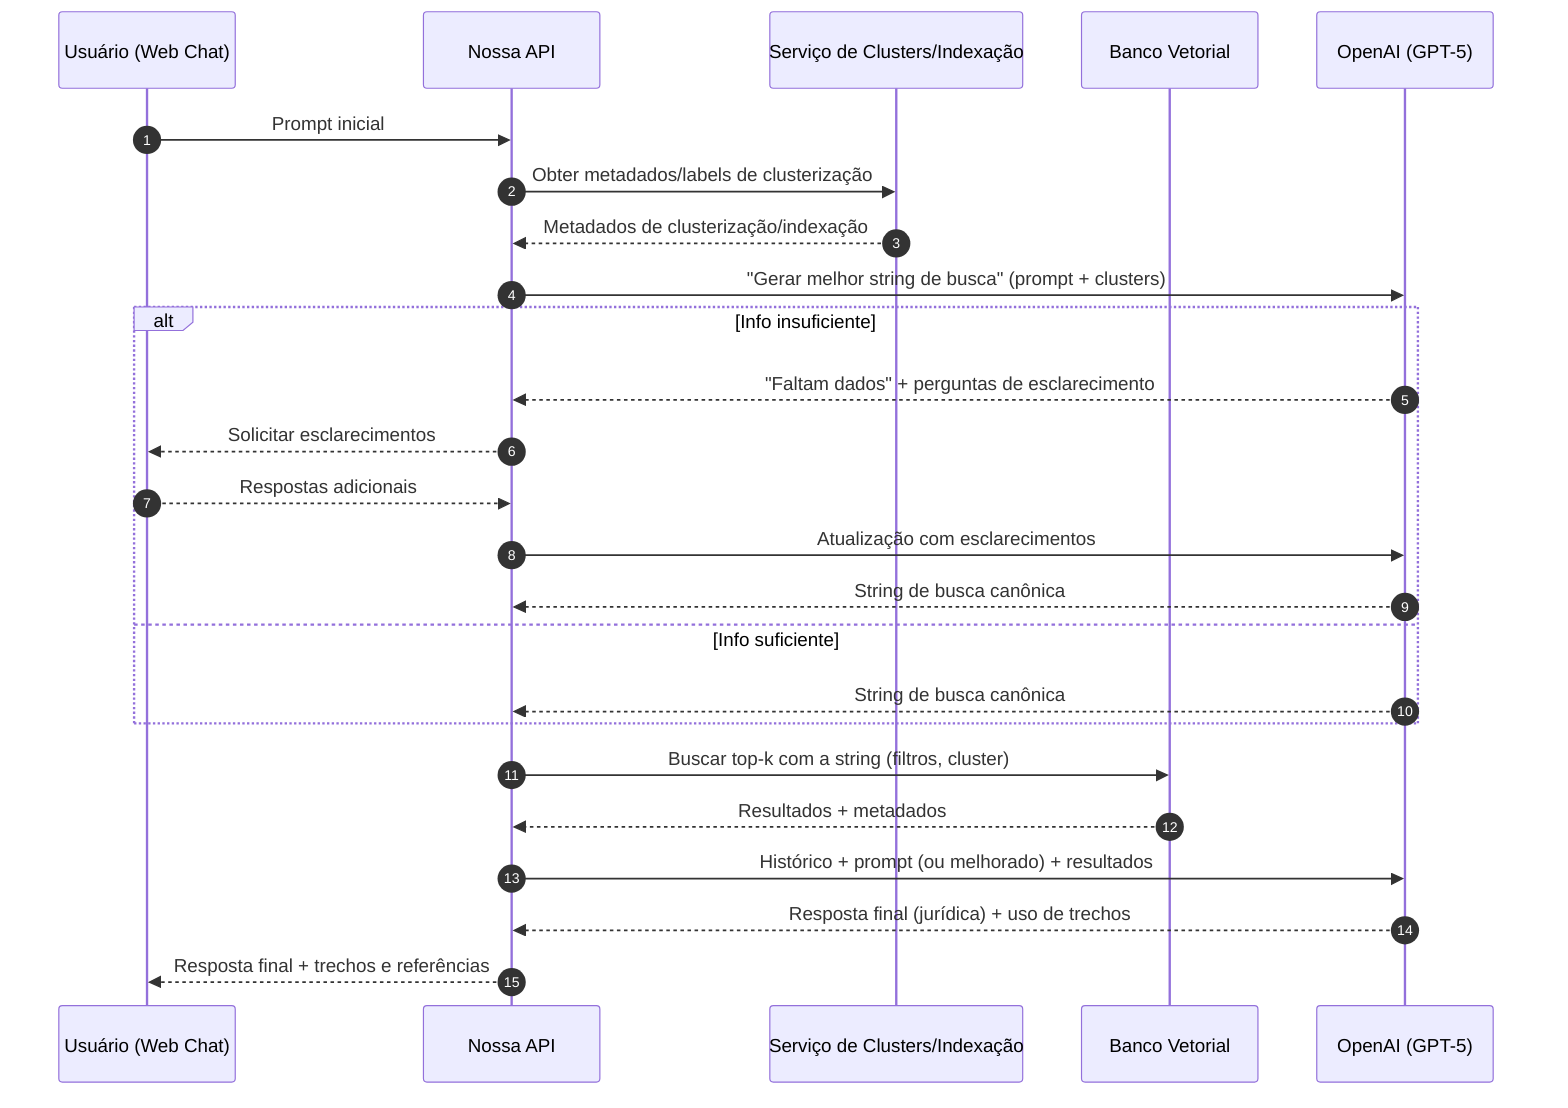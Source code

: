 sequenceDiagram
  autonumber
  participant User as Usuário (Web Chat)
  participant API as Nossa API
  participant Clusters as Serviço de Clusters/Indexação
  participant VDB as Banco Vetorial
  participant GPT as OpenAI (GPT-5)

  User->>API: Prompt inicial
  API->>Clusters: Obter metadados/labels de clusterização
  Clusters-->>API: Metadados de clusterização/indexação

  API->>GPT: "Gerar melhor string de busca" (prompt + clusters)
  alt Info insuficiente
    GPT-->>API: "Faltam dados" + perguntas de esclarecimento
    API-->>User: Solicitar esclarecimentos
    User-->>API: Respostas adicionais
    API->>GPT: Atualização com esclarecimentos
    GPT-->>API: String de busca canônica
  else Info suficiente
    GPT-->>API: String de busca canônica
  end

  API->>VDB: Buscar top-k com a string (filtros, cluster)
  VDB-->>API: Resultados + metadados

  API->>GPT: Histórico + prompt (ou melhorado) + resultados
  GPT-->>API: Resposta final (jurídica) + uso de trechos

  API-->>User: Resposta final + trechos e referências